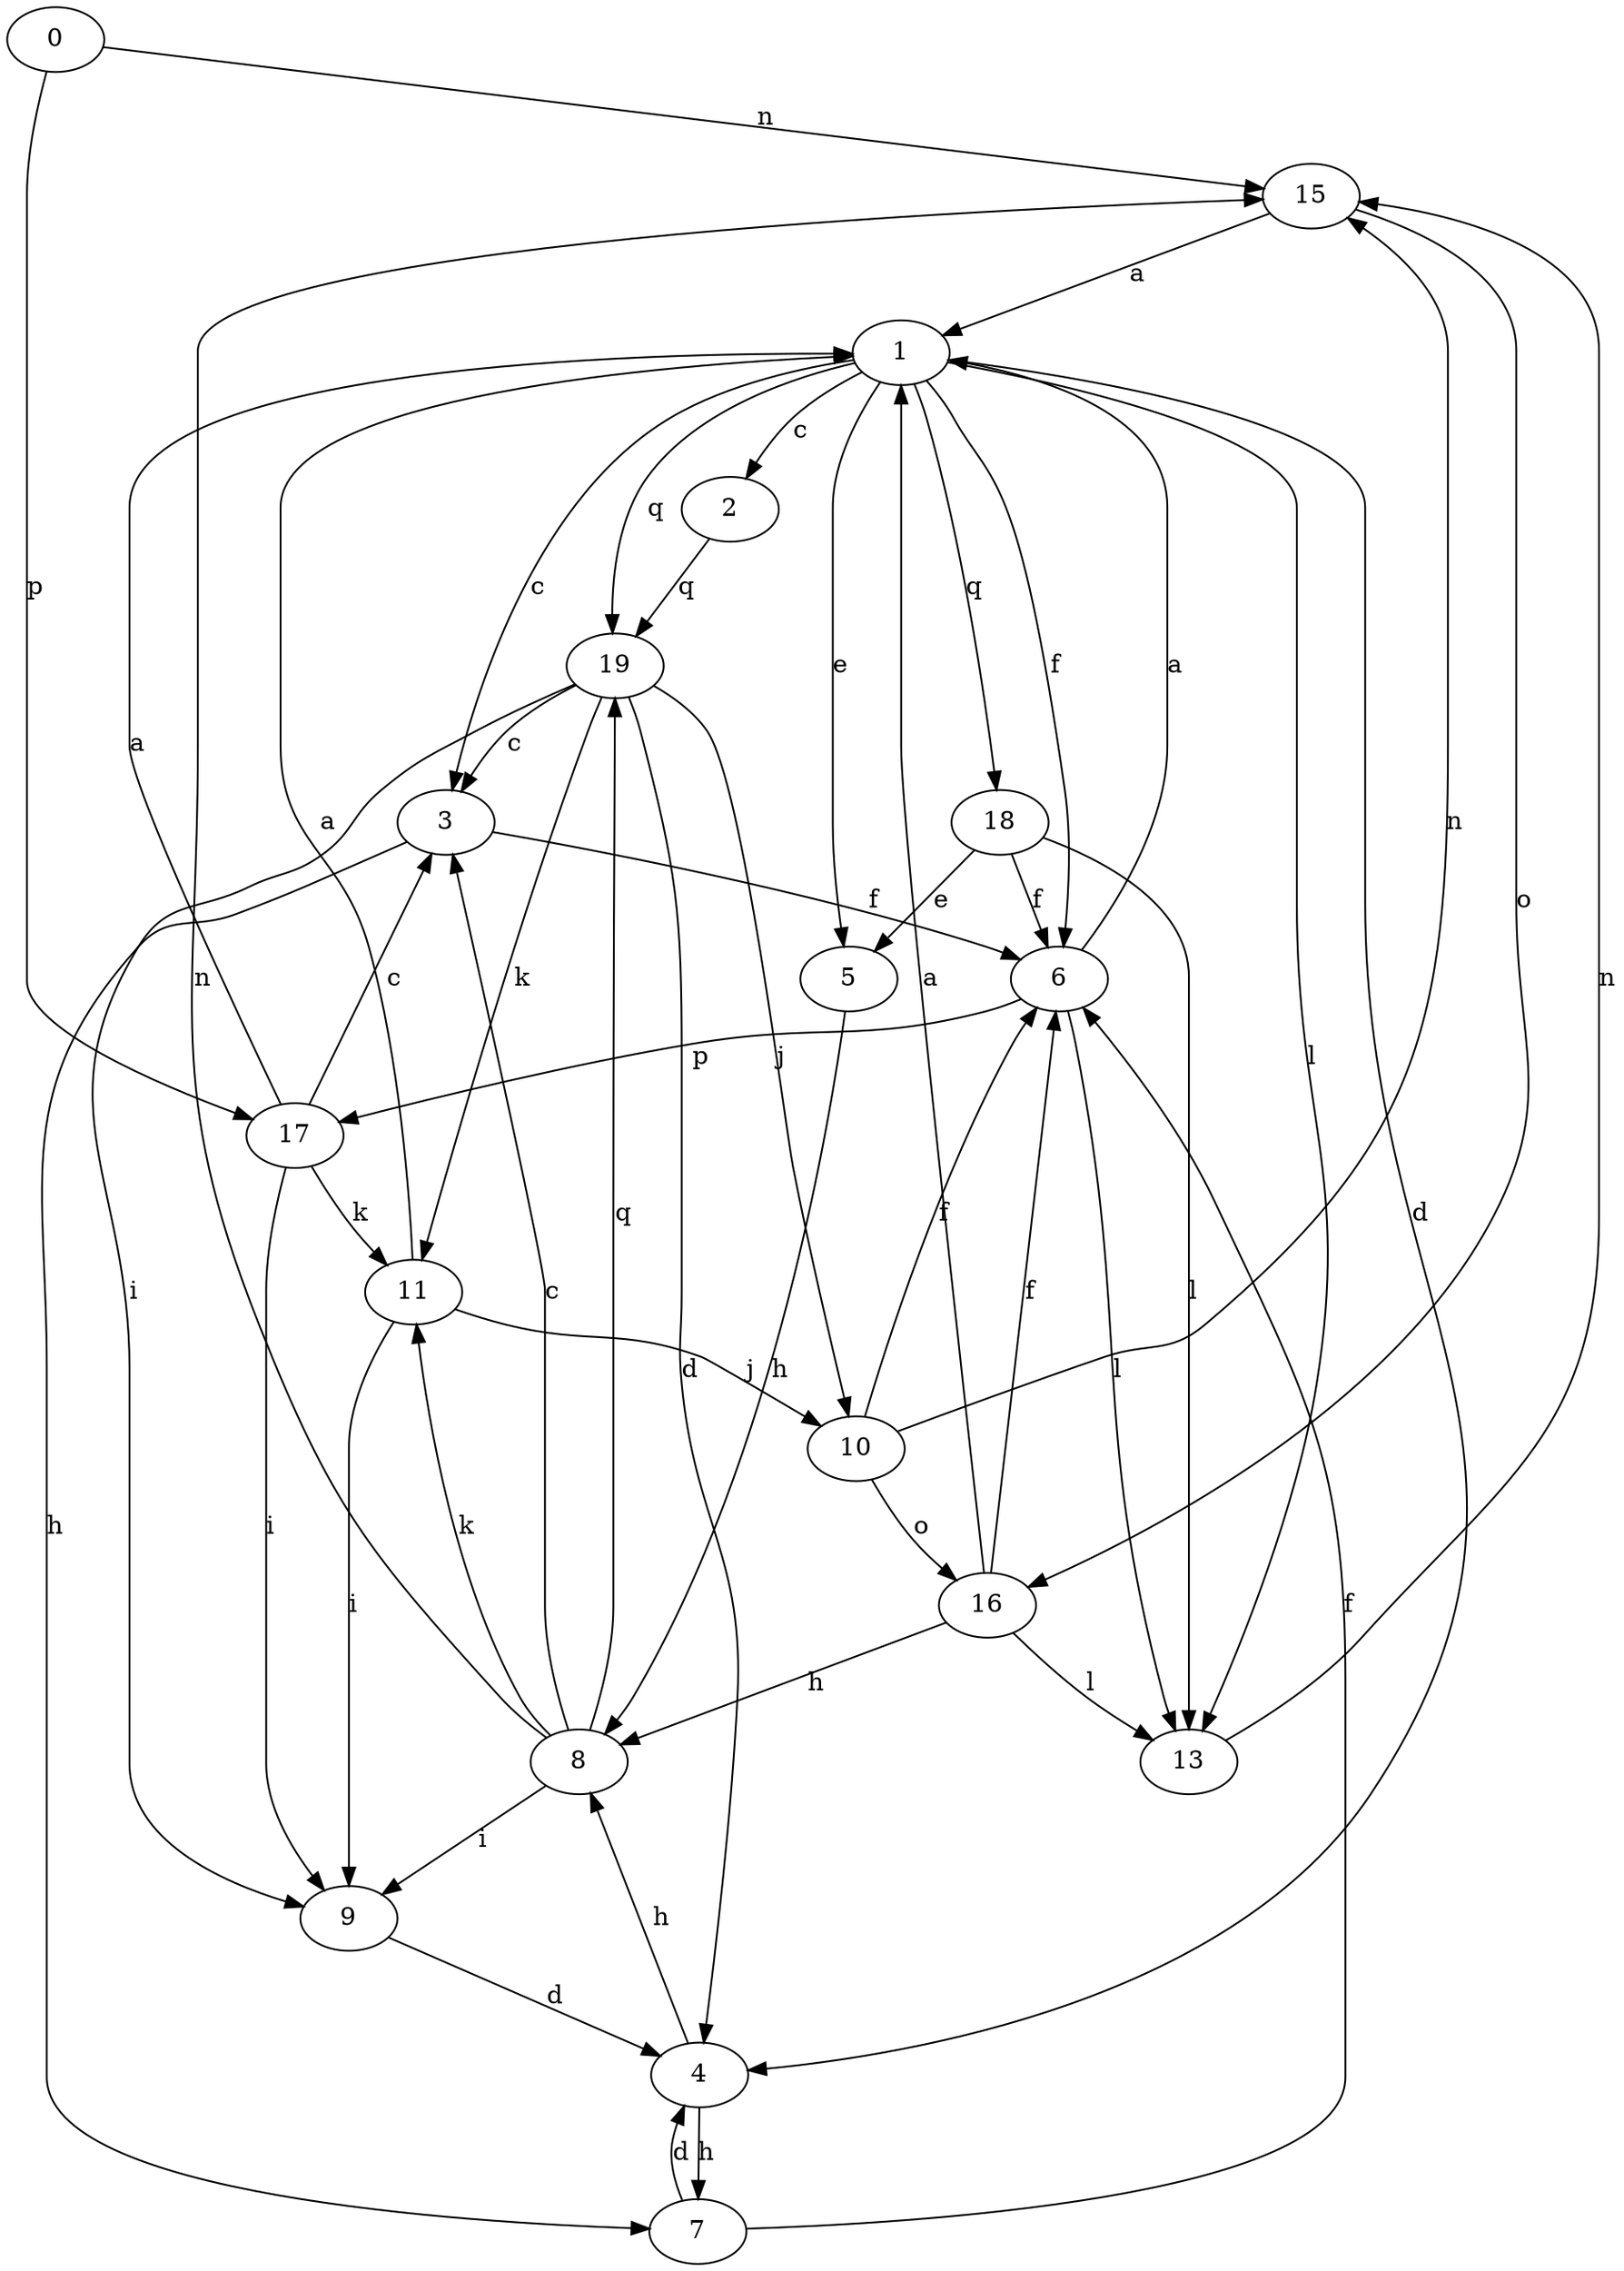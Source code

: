 strict digraph  {
0;
1;
2;
3;
4;
5;
6;
7;
8;
9;
10;
11;
13;
15;
16;
17;
18;
19;
0 -> 15  [label=n];
0 -> 17  [label=p];
1 -> 2  [label=c];
1 -> 3  [label=c];
1 -> 4  [label=d];
1 -> 5  [label=e];
1 -> 6  [label=f];
1 -> 13  [label=l];
1 -> 18  [label=q];
1 -> 19  [label=q];
2 -> 19  [label=q];
3 -> 6  [label=f];
3 -> 7  [label=h];
4 -> 7  [label=h];
4 -> 8  [label=h];
5 -> 8  [label=h];
6 -> 1  [label=a];
6 -> 13  [label=l];
6 -> 17  [label=p];
7 -> 4  [label=d];
7 -> 6  [label=f];
8 -> 3  [label=c];
8 -> 9  [label=i];
8 -> 11  [label=k];
8 -> 15  [label=n];
8 -> 19  [label=q];
9 -> 4  [label=d];
10 -> 6  [label=f];
10 -> 15  [label=n];
10 -> 16  [label=o];
11 -> 1  [label=a];
11 -> 9  [label=i];
11 -> 10  [label=j];
13 -> 15  [label=n];
15 -> 1  [label=a];
15 -> 16  [label=o];
16 -> 1  [label=a];
16 -> 6  [label=f];
16 -> 8  [label=h];
16 -> 13  [label=l];
17 -> 1  [label=a];
17 -> 3  [label=c];
17 -> 9  [label=i];
17 -> 11  [label=k];
18 -> 5  [label=e];
18 -> 6  [label=f];
18 -> 13  [label=l];
19 -> 3  [label=c];
19 -> 4  [label=d];
19 -> 9  [label=i];
19 -> 10  [label=j];
19 -> 11  [label=k];
}
